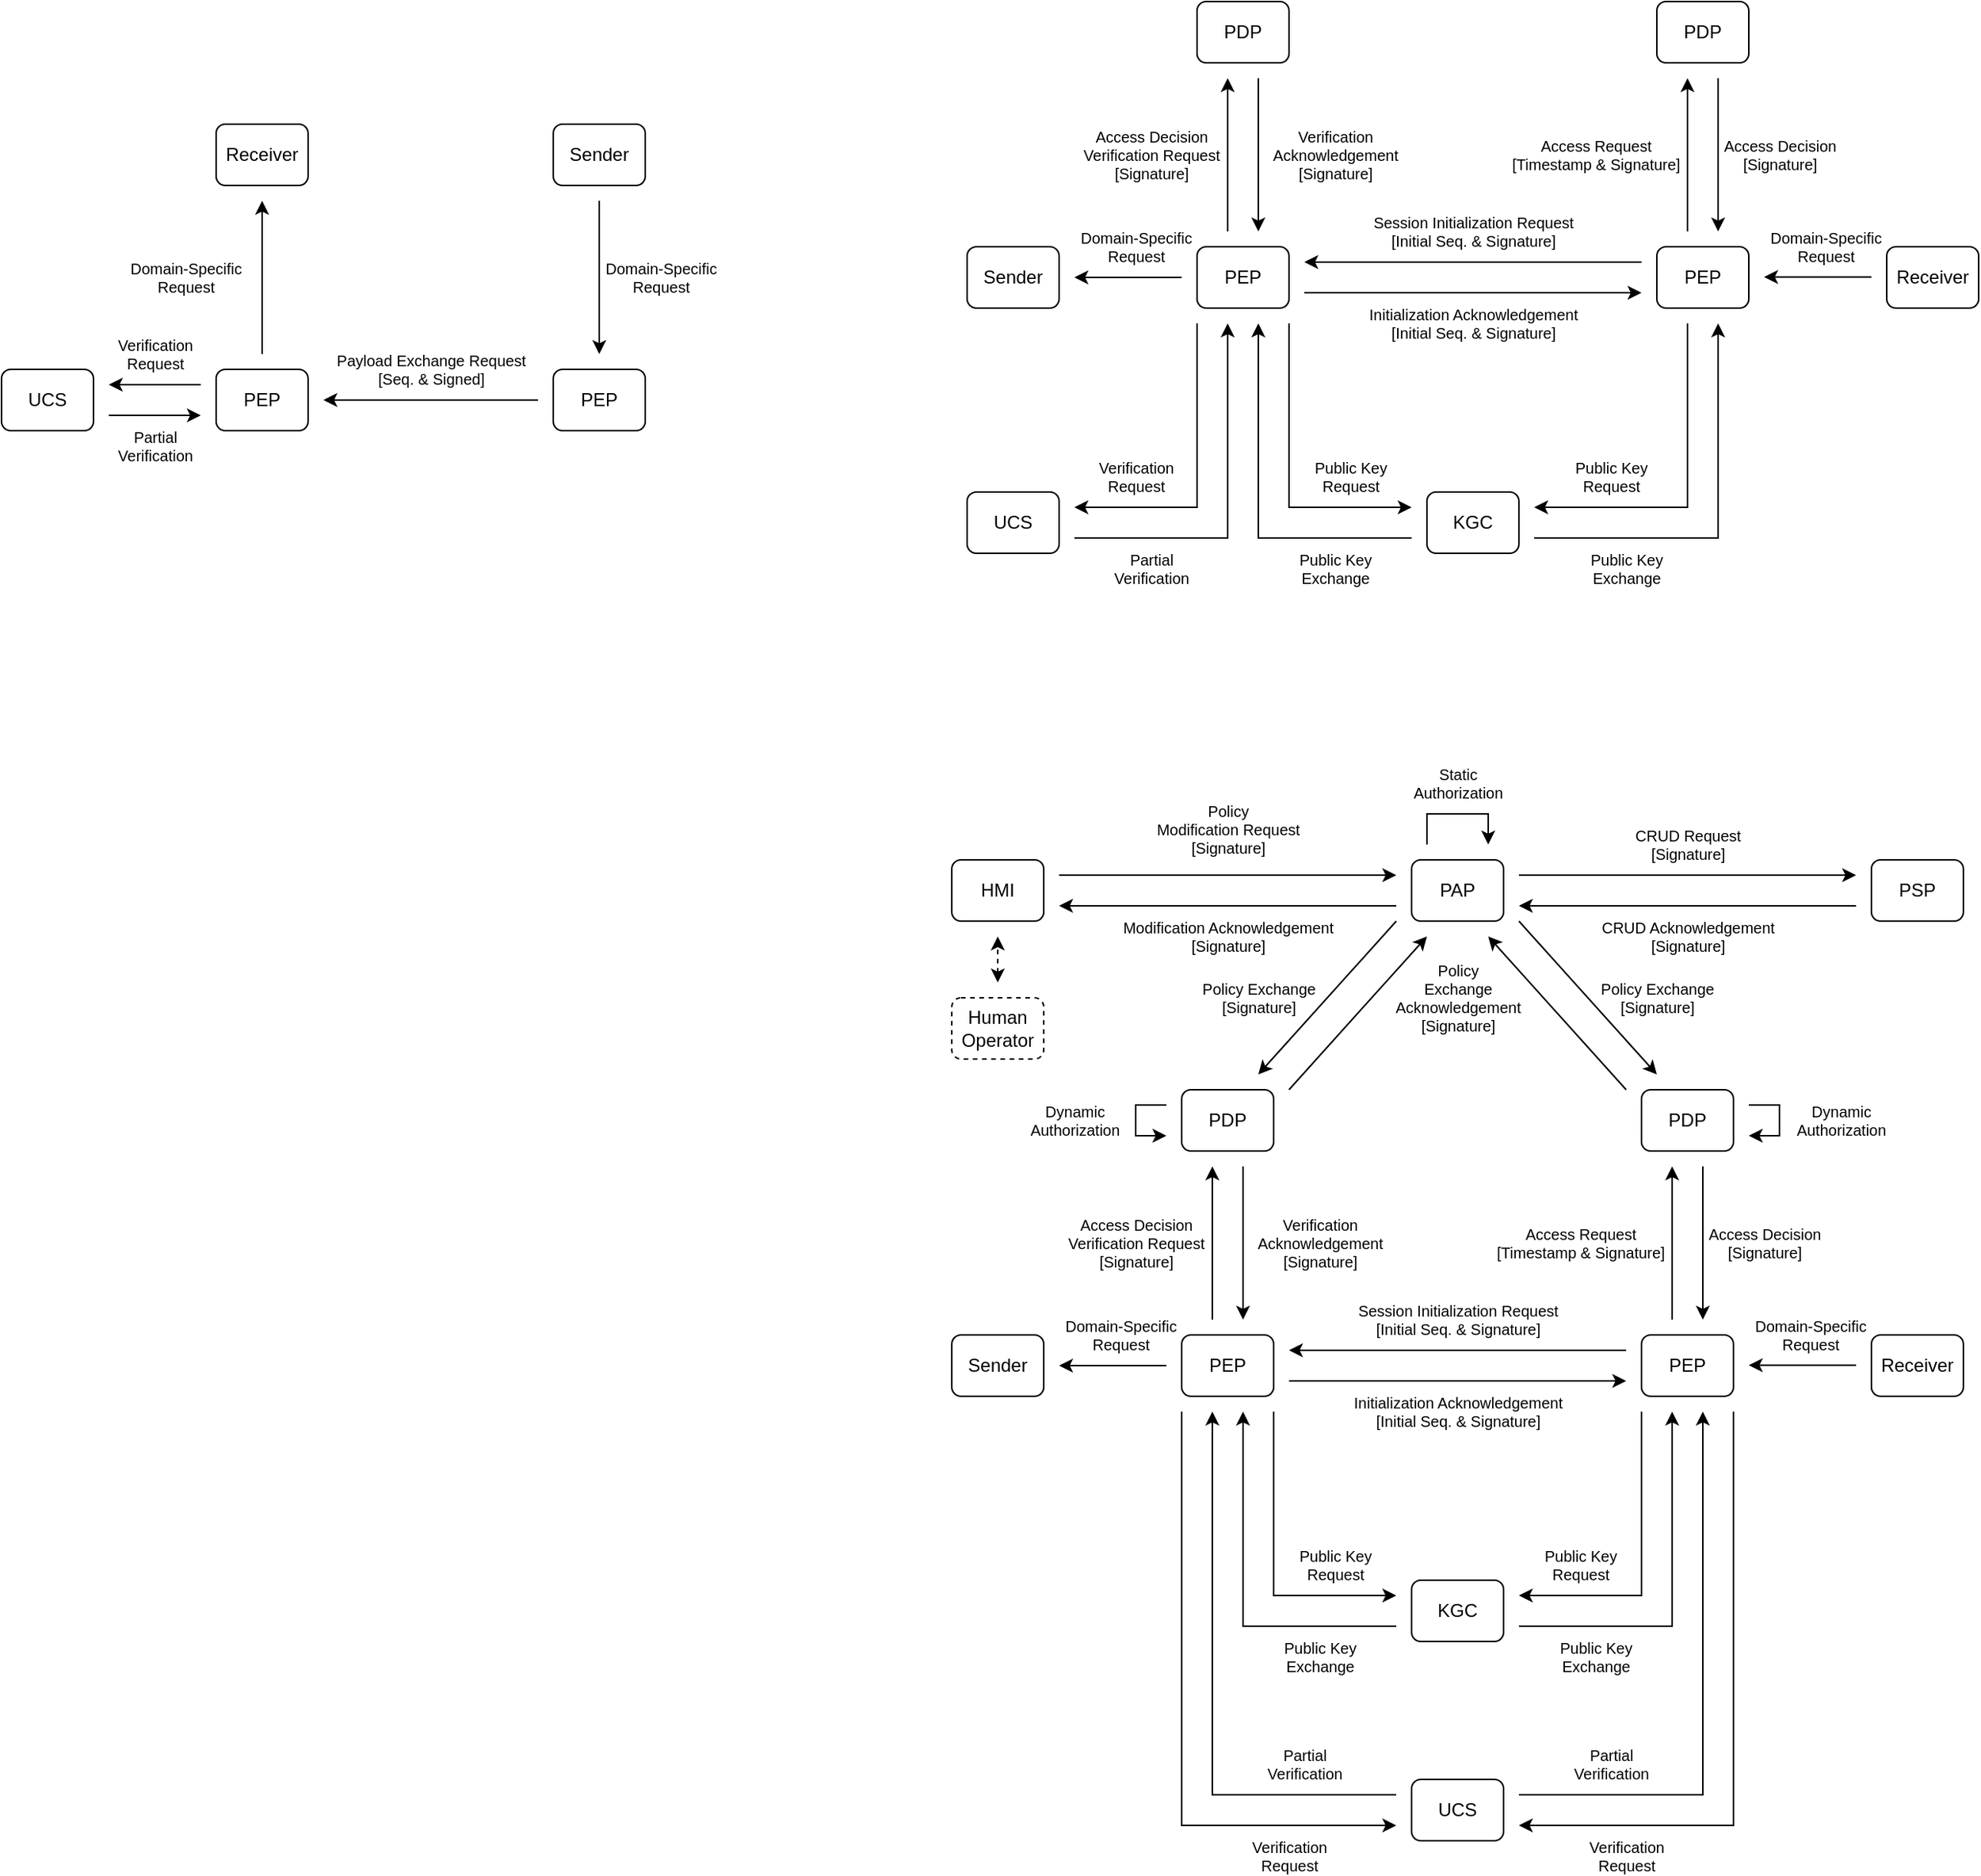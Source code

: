 <mxfile version="24.6.4" type="device">
  <diagram name="Page-1" id="Sx6cnYfhKBIANFqM2tHo">
    <mxGraphModel dx="608" dy="537" grid="1" gridSize="10" guides="1" tooltips="1" connect="1" arrows="1" fold="1" page="1" pageScale="1" pageWidth="540" pageHeight="200" math="0" shadow="0">
      <root>
        <mxCell id="0" />
        <mxCell id="1" parent="0" />
        <mxCell id="4zwiTL4ddY7CS9pdVhmB-1" value="PEP" style="rounded=1;whiteSpace=wrap;html=1;fontSize=12;" vertex="1" parent="1">
          <mxGeometry x="160" y="80" width="60" height="40" as="geometry" />
        </mxCell>
        <mxCell id="4zwiTL4ddY7CS9pdVhmB-3" value="PEP" style="rounded=1;whiteSpace=wrap;html=1;fontSize=12;" vertex="1" parent="1">
          <mxGeometry x="380" y="80" width="60" height="40" as="geometry" />
        </mxCell>
        <mxCell id="4zwiTL4ddY7CS9pdVhmB-4" value="Payload Exchange Request&lt;div style=&quot;font-size: 10px;&quot;&gt;[Seq. &amp;amp; Signed]&lt;/div&gt;" style="endArrow=classic;html=1;rounded=0;labelBackgroundColor=none;fontSize=10;" edge="1" parent="1">
          <mxGeometry y="-20" width="50" height="50" relative="1" as="geometry">
            <mxPoint x="370" y="100" as="sourcePoint" />
            <mxPoint x="230" y="100" as="targetPoint" />
            <mxPoint as="offset" />
          </mxGeometry>
        </mxCell>
        <mxCell id="4zwiTL4ddY7CS9pdVhmB-8" value="UCS" style="rounded=1;whiteSpace=wrap;html=1;fontSize=12;" vertex="1" parent="1">
          <mxGeometry x="20" y="80" width="60" height="40" as="geometry" />
        </mxCell>
        <mxCell id="4zwiTL4ddY7CS9pdVhmB-9" value="Verification&lt;div style=&quot;font-size: 10px;&quot;&gt;Request&lt;/div&gt;" style="endArrow=classic;html=1;rounded=0;labelBackgroundColor=none;fontSize=10;" edge="1" parent="1">
          <mxGeometry y="-20" width="50" height="50" relative="1" as="geometry">
            <mxPoint x="150" y="90" as="sourcePoint" />
            <mxPoint x="90" y="90" as="targetPoint" />
            <mxPoint as="offset" />
          </mxGeometry>
        </mxCell>
        <mxCell id="4zwiTL4ddY7CS9pdVhmB-10" value="Partial&lt;div style=&quot;font-size: 10px;&quot;&gt;Verification&lt;/div&gt;" style="endArrow=classic;html=1;rounded=0;labelBackgroundColor=none;fontSize=10;" edge="1" parent="1">
          <mxGeometry y="-20" width="50" height="50" relative="1" as="geometry">
            <mxPoint x="90" y="110" as="sourcePoint" />
            <mxPoint x="150" y="110" as="targetPoint" />
            <mxPoint as="offset" />
          </mxGeometry>
        </mxCell>
        <mxCell id="4zwiTL4ddY7CS9pdVhmB-12" value="Sender" style="rounded=1;whiteSpace=wrap;html=1;fontSize=12;" vertex="1" parent="1">
          <mxGeometry x="380" y="-80" width="60" height="40" as="geometry" />
        </mxCell>
        <mxCell id="4zwiTL4ddY7CS9pdVhmB-15" value="Domain-Specific&lt;div&gt;Request&lt;/div&gt;" style="endArrow=classic;html=1;rounded=0;labelBackgroundColor=none;fontSize=10;align=center;" edge="1" parent="1">
          <mxGeometry y="40" width="50" height="50" relative="1" as="geometry">
            <mxPoint x="410" y="-30" as="sourcePoint" />
            <mxPoint x="410" y="70" as="targetPoint" />
            <mxPoint as="offset" />
          </mxGeometry>
        </mxCell>
        <mxCell id="4zwiTL4ddY7CS9pdVhmB-16" value="Receiver" style="rounded=1;whiteSpace=wrap;html=1;fontSize=12;" vertex="1" parent="1">
          <mxGeometry x="160" y="-80" width="60" height="40" as="geometry" />
        </mxCell>
        <mxCell id="4zwiTL4ddY7CS9pdVhmB-17" value="Domain-Specific&lt;div&gt;Request&lt;/div&gt;" style="endArrow=classic;html=1;rounded=0;labelBackgroundColor=none;fontSize=10;align=center;" edge="1" parent="1">
          <mxGeometry y="50" width="50" height="50" relative="1" as="geometry">
            <mxPoint x="190" y="70" as="sourcePoint" />
            <mxPoint x="190" y="-30" as="targetPoint" />
            <mxPoint as="offset" />
          </mxGeometry>
        </mxCell>
        <mxCell id="4zwiTL4ddY7CS9pdVhmB-18" value="PEP" style="rounded=1;whiteSpace=wrap;html=1;fontSize=12;" vertex="1" parent="1">
          <mxGeometry x="800" width="60" height="40" as="geometry" />
        </mxCell>
        <mxCell id="4zwiTL4ddY7CS9pdVhmB-19" value="PEP" style="rounded=1;whiteSpace=wrap;html=1;fontSize=12;" vertex="1" parent="1">
          <mxGeometry x="1100" width="60" height="40" as="geometry" />
        </mxCell>
        <mxCell id="4zwiTL4ddY7CS9pdVhmB-20" value="Session Initialization Request&lt;div style=&quot;font-size: 10px;&quot;&gt;[Initial Seq. &amp;amp; Signature]&lt;/div&gt;" style="endArrow=classic;html=1;rounded=0;labelBackgroundColor=none;fontSize=10;" edge="1" parent="1">
          <mxGeometry y="-20" width="50" height="50" relative="1" as="geometry">
            <mxPoint x="1090" y="10" as="sourcePoint" />
            <mxPoint x="870" y="10" as="targetPoint" />
            <mxPoint as="offset" />
          </mxGeometry>
        </mxCell>
        <mxCell id="4zwiTL4ddY7CS9pdVhmB-21" value="Initialization Acknowledgement&lt;div style=&quot;font-size: 10px;&quot;&gt;[Initial Seq. &amp;amp; Signature]&lt;/div&gt;" style="endArrow=classic;html=1;rounded=0;labelBackgroundColor=none;fontSize=10;" edge="1" parent="1">
          <mxGeometry y="-20" width="50" height="50" relative="1" as="geometry">
            <mxPoint x="870" y="30" as="sourcePoint" />
            <mxPoint x="1090" y="30" as="targetPoint" />
            <mxPoint as="offset" />
          </mxGeometry>
        </mxCell>
        <mxCell id="4zwiTL4ddY7CS9pdVhmB-22" value="PDP" style="rounded=1;whiteSpace=wrap;html=1;fontSize=12;" vertex="1" parent="1">
          <mxGeometry x="1100" y="-160" width="60" height="40" as="geometry" />
        </mxCell>
        <mxCell id="4zwiTL4ddY7CS9pdVhmB-23" value="PDP" style="rounded=1;whiteSpace=wrap;html=1;fontSize=12;" vertex="1" parent="1">
          <mxGeometry x="800" y="-160" width="60" height="40" as="geometry" />
        </mxCell>
        <mxCell id="4zwiTL4ddY7CS9pdVhmB-24" value="Access&amp;nbsp;&lt;span style=&quot;background-color: initial;&quot;&gt;Request&lt;/span&gt;&lt;div&gt;&lt;div style=&quot;font-size: 10px;&quot;&gt;[Timestamp &amp;amp; Signature]&lt;/div&gt;&lt;/div&gt;" style="endArrow=classic;html=1;rounded=0;labelBackgroundColor=none;fontSize=10;" edge="1" parent="1">
          <mxGeometry y="60" width="50" height="50" relative="1" as="geometry">
            <mxPoint x="1120" y="-10" as="sourcePoint" />
            <mxPoint x="1120" y="-110" as="targetPoint" />
            <mxPoint as="offset" />
          </mxGeometry>
        </mxCell>
        <mxCell id="4zwiTL4ddY7CS9pdVhmB-25" value="Access Decision&lt;div style=&quot;font-size: 10px;&quot;&gt;[Signature]&lt;/div&gt;" style="endArrow=classic;html=1;rounded=0;labelBackgroundColor=none;fontSize=10;" edge="1" parent="1">
          <mxGeometry y="40" width="50" height="50" relative="1" as="geometry">
            <mxPoint x="1140" y="-110" as="sourcePoint" />
            <mxPoint x="1140" y="-10" as="targetPoint" />
            <mxPoint as="offset" />
          </mxGeometry>
        </mxCell>
        <mxCell id="4zwiTL4ddY7CS9pdVhmB-26" value="&lt;div&gt;Access Decision&lt;/div&gt;Verification&amp;nbsp;&lt;span style=&quot;background-color: initial;&quot;&gt;Request&lt;/span&gt;&lt;div&gt;&lt;div style=&quot;font-size: 10px;&quot;&gt;[Signature]&lt;/div&gt;&lt;/div&gt;" style="endArrow=classic;html=1;rounded=0;labelBackgroundColor=none;fontSize=10;" edge="1" parent="1">
          <mxGeometry y="50" width="50" height="50" relative="1" as="geometry">
            <mxPoint x="820" y="-10" as="sourcePoint" />
            <mxPoint x="820" y="-110" as="targetPoint" />
            <mxPoint as="offset" />
          </mxGeometry>
        </mxCell>
        <mxCell id="4zwiTL4ddY7CS9pdVhmB-27" value="Verification&lt;div&gt;Acknowledgement&lt;br&gt;&lt;div style=&quot;font-size: 10px;&quot;&gt;[Signature]&lt;/div&gt;&lt;/div&gt;" style="endArrow=classic;html=1;rounded=0;labelBackgroundColor=none;fontSize=10;" edge="1" parent="1">
          <mxGeometry y="50" width="50" height="50" relative="1" as="geometry">
            <mxPoint x="840" y="-110" as="sourcePoint" />
            <mxPoint x="840" y="-10" as="targetPoint" />
            <mxPoint as="offset" />
          </mxGeometry>
        </mxCell>
        <mxCell id="4zwiTL4ddY7CS9pdVhmB-28" value="UCS" style="rounded=1;whiteSpace=wrap;html=1;fontSize=12;" vertex="1" parent="1">
          <mxGeometry x="650" y="160" width="60" height="40" as="geometry" />
        </mxCell>
        <mxCell id="4zwiTL4ddY7CS9pdVhmB-31" value="KGC" style="rounded=1;whiteSpace=wrap;html=1;fontSize=12;" vertex="1" parent="1">
          <mxGeometry x="950" y="160" width="60" height="40" as="geometry" />
        </mxCell>
        <mxCell id="4zwiTL4ddY7CS9pdVhmB-32" value="&lt;div&gt;Public Key&lt;/div&gt;&lt;div&gt;Exchange&lt;/div&gt;" style="endArrow=classic;html=1;rounded=0;labelBackgroundColor=none;fontSize=10;" edge="1" parent="1">
          <mxGeometry x="-0.583" y="20" width="50" height="50" relative="1" as="geometry">
            <mxPoint x="940" y="190" as="sourcePoint" />
            <mxPoint x="840" y="50" as="targetPoint" />
            <mxPoint as="offset" />
            <Array as="points">
              <mxPoint x="840" y="190" />
            </Array>
          </mxGeometry>
        </mxCell>
        <mxCell id="4zwiTL4ddY7CS9pdVhmB-33" value="Public Key&lt;div&gt;Request&lt;/div&gt;" style="endArrow=classic;html=1;rounded=0;labelBackgroundColor=none;fontSize=10;" edge="1" parent="1">
          <mxGeometry x="0.6" y="20" width="50" height="50" relative="1" as="geometry">
            <mxPoint x="860" y="50" as="sourcePoint" />
            <mxPoint x="940" y="170" as="targetPoint" />
            <mxPoint as="offset" />
            <Array as="points">
              <mxPoint x="860" y="170" />
            </Array>
          </mxGeometry>
        </mxCell>
        <mxCell id="4zwiTL4ddY7CS9pdVhmB-34" value="&lt;div&gt;Public Key&lt;/div&gt;&lt;div&gt;Request&lt;/div&gt;" style="endArrow=classic;html=1;rounded=0;labelBackgroundColor=none;fontSize=10;" edge="1" parent="1">
          <mxGeometry x="0.545" y="-20" width="50" height="50" relative="1" as="geometry">
            <mxPoint x="1120" y="50" as="sourcePoint" />
            <mxPoint x="1020" y="170" as="targetPoint" />
            <mxPoint as="offset" />
            <Array as="points">
              <mxPoint x="1120" y="170" />
            </Array>
          </mxGeometry>
        </mxCell>
        <mxCell id="4zwiTL4ddY7CS9pdVhmB-35" value="&lt;div&gt;Public Key&lt;/div&gt;&lt;div&gt;Exchange&lt;/div&gt;" style="endArrow=classic;html=1;rounded=0;labelBackgroundColor=none;fontSize=10;" edge="1" parent="1">
          <mxGeometry x="-0.538" y="-20" width="50" height="50" relative="1" as="geometry">
            <mxPoint x="1020" y="190" as="sourcePoint" />
            <mxPoint x="1140" y="50" as="targetPoint" />
            <mxPoint as="offset" />
            <Array as="points">
              <mxPoint x="1140" y="190" />
            </Array>
          </mxGeometry>
        </mxCell>
        <mxCell id="4zwiTL4ddY7CS9pdVhmB-36" value="&lt;div&gt;Partial&lt;/div&gt;&lt;div&gt;Verification&lt;/div&gt;" style="endArrow=classic;html=1;rounded=0;labelBackgroundColor=none;fontSize=10;" edge="1" parent="1">
          <mxGeometry x="-0.583" y="-20" width="50" height="50" relative="1" as="geometry">
            <mxPoint x="720" y="190" as="sourcePoint" />
            <mxPoint x="820" y="50" as="targetPoint" />
            <mxPoint as="offset" />
            <Array as="points">
              <mxPoint x="820" y="190" />
            </Array>
          </mxGeometry>
        </mxCell>
        <mxCell id="4zwiTL4ddY7CS9pdVhmB-37" value="Verification&lt;div&gt;Request&lt;/div&gt;" style="endArrow=classic;html=1;rounded=0;labelBackgroundColor=none;fontSize=10;" edge="1" parent="1">
          <mxGeometry x="0.6" y="-20" width="50" height="50" relative="1" as="geometry">
            <mxPoint x="800" y="50" as="sourcePoint" />
            <mxPoint x="720" y="170" as="targetPoint" />
            <mxPoint as="offset" />
            <Array as="points">
              <mxPoint x="800" y="170" />
            </Array>
          </mxGeometry>
        </mxCell>
        <mxCell id="4zwiTL4ddY7CS9pdVhmB-38" value="Sender" style="rounded=1;whiteSpace=wrap;html=1;fontSize=12;" vertex="1" parent="1">
          <mxGeometry x="650" width="60" height="40" as="geometry" />
        </mxCell>
        <mxCell id="4zwiTL4ddY7CS9pdVhmB-39" value="Domain-Specific&lt;div&gt;Request&lt;/div&gt;" style="endArrow=classic;html=1;rounded=0;labelBackgroundColor=none;fontSize=10;align=center;" edge="1" parent="1">
          <mxGeometry x="-0.143" y="-20" width="50" height="50" relative="1" as="geometry">
            <mxPoint x="790" y="20" as="sourcePoint" />
            <mxPoint x="720" y="20" as="targetPoint" />
            <mxPoint as="offset" />
          </mxGeometry>
        </mxCell>
        <mxCell id="4zwiTL4ddY7CS9pdVhmB-40" value="Receiver" style="rounded=1;whiteSpace=wrap;html=1;fontSize=12;" vertex="1" parent="1">
          <mxGeometry x="1250" width="60" height="40" as="geometry" />
        </mxCell>
        <mxCell id="4zwiTL4ddY7CS9pdVhmB-41" value="Domain-Specific&lt;div&gt;Request&lt;/div&gt;" style="endArrow=classic;html=1;rounded=0;labelBackgroundColor=none;fontSize=10;align=center;" edge="1" parent="1">
          <mxGeometry x="-0.143" y="-20" width="50" height="50" relative="1" as="geometry">
            <mxPoint x="1240" y="19.71" as="sourcePoint" />
            <mxPoint x="1170" y="19.71" as="targetPoint" />
            <mxPoint as="offset" />
          </mxGeometry>
        </mxCell>
        <mxCell id="4zwiTL4ddY7CS9pdVhmB-42" value="PEP" style="rounded=1;whiteSpace=wrap;html=1;fontSize=12;" vertex="1" parent="1">
          <mxGeometry x="790" y="710" width="60" height="40" as="geometry" />
        </mxCell>
        <mxCell id="4zwiTL4ddY7CS9pdVhmB-43" value="PEP" style="rounded=1;whiteSpace=wrap;html=1;fontSize=12;" vertex="1" parent="1">
          <mxGeometry x="1090" y="710" width="60" height="40" as="geometry" />
        </mxCell>
        <mxCell id="4zwiTL4ddY7CS9pdVhmB-44" value="Session Initialization Request&lt;div style=&quot;font-size: 10px;&quot;&gt;[Initial Seq. &amp;amp; Signature]&lt;/div&gt;" style="endArrow=classic;html=1;rounded=0;labelBackgroundColor=none;fontSize=10;" edge="1" parent="1">
          <mxGeometry y="-20" width="50" height="50" relative="1" as="geometry">
            <mxPoint x="1080" y="720" as="sourcePoint" />
            <mxPoint x="860" y="720" as="targetPoint" />
            <mxPoint as="offset" />
          </mxGeometry>
        </mxCell>
        <mxCell id="4zwiTL4ddY7CS9pdVhmB-45" value="Initialization Acknowledgement&lt;div style=&quot;font-size: 10px;&quot;&gt;[Initial Seq. &amp;amp; Signature]&lt;/div&gt;" style="endArrow=classic;html=1;rounded=0;labelBackgroundColor=none;fontSize=10;" edge="1" parent="1">
          <mxGeometry y="-20" width="50" height="50" relative="1" as="geometry">
            <mxPoint x="860" y="740" as="sourcePoint" />
            <mxPoint x="1080" y="740" as="targetPoint" />
            <mxPoint as="offset" />
          </mxGeometry>
        </mxCell>
        <mxCell id="4zwiTL4ddY7CS9pdVhmB-46" value="PDP" style="rounded=1;whiteSpace=wrap;html=1;fontSize=12;" vertex="1" parent="1">
          <mxGeometry x="1090" y="550" width="60" height="40" as="geometry" />
        </mxCell>
        <mxCell id="4zwiTL4ddY7CS9pdVhmB-47" value="PDP" style="rounded=1;whiteSpace=wrap;html=1;fontSize=12;" vertex="1" parent="1">
          <mxGeometry x="790" y="550" width="60" height="40" as="geometry" />
        </mxCell>
        <mxCell id="4zwiTL4ddY7CS9pdVhmB-48" value="Access&amp;nbsp;&lt;span style=&quot;background-color: initial;&quot;&gt;Request&lt;/span&gt;&lt;div&gt;&lt;div style=&quot;font-size: 10px;&quot;&gt;[Timestamp &amp;amp; Signature]&lt;/div&gt;&lt;/div&gt;" style="endArrow=classic;html=1;rounded=0;labelBackgroundColor=none;fontSize=10;" edge="1" parent="1">
          <mxGeometry y="60" width="50" height="50" relative="1" as="geometry">
            <mxPoint x="1110" y="700" as="sourcePoint" />
            <mxPoint x="1110" y="600" as="targetPoint" />
            <mxPoint as="offset" />
          </mxGeometry>
        </mxCell>
        <mxCell id="4zwiTL4ddY7CS9pdVhmB-49" value="Access Decision&lt;div style=&quot;font-size: 10px;&quot;&gt;[Signature]&lt;/div&gt;" style="endArrow=classic;html=1;rounded=0;labelBackgroundColor=none;fontSize=10;" edge="1" parent="1">
          <mxGeometry y="40" width="50" height="50" relative="1" as="geometry">
            <mxPoint x="1130" y="600" as="sourcePoint" />
            <mxPoint x="1130" y="700" as="targetPoint" />
            <mxPoint as="offset" />
          </mxGeometry>
        </mxCell>
        <mxCell id="4zwiTL4ddY7CS9pdVhmB-50" value="&lt;div&gt;Access Decision&lt;/div&gt;Verification&amp;nbsp;&lt;span style=&quot;background-color: initial;&quot;&gt;Request&lt;/span&gt;&lt;div&gt;&lt;div style=&quot;font-size: 10px;&quot;&gt;[Signature]&lt;/div&gt;&lt;/div&gt;" style="endArrow=classic;html=1;rounded=0;labelBackgroundColor=none;fontSize=10;" edge="1" parent="1">
          <mxGeometry y="50" width="50" height="50" relative="1" as="geometry">
            <mxPoint x="810" y="700" as="sourcePoint" />
            <mxPoint x="810" y="600" as="targetPoint" />
            <mxPoint as="offset" />
          </mxGeometry>
        </mxCell>
        <mxCell id="4zwiTL4ddY7CS9pdVhmB-51" value="Verification&lt;div&gt;Acknowledgement&lt;br&gt;&lt;div style=&quot;font-size: 10px;&quot;&gt;[Signature]&lt;/div&gt;&lt;/div&gt;" style="endArrow=classic;html=1;rounded=0;labelBackgroundColor=none;fontSize=10;" edge="1" parent="1">
          <mxGeometry y="50" width="50" height="50" relative="1" as="geometry">
            <mxPoint x="830" y="600" as="sourcePoint" />
            <mxPoint x="830" y="700" as="targetPoint" />
            <mxPoint as="offset" />
          </mxGeometry>
        </mxCell>
        <mxCell id="4zwiTL4ddY7CS9pdVhmB-52" value="UCS" style="rounded=1;whiteSpace=wrap;html=1;fontSize=12;" vertex="1" parent="1">
          <mxGeometry x="940" y="1000" width="60" height="40" as="geometry" />
        </mxCell>
        <mxCell id="4zwiTL4ddY7CS9pdVhmB-53" value="KGC" style="rounded=1;whiteSpace=wrap;html=1;fontSize=12;" vertex="1" parent="1">
          <mxGeometry x="940" y="870" width="60" height="40" as="geometry" />
        </mxCell>
        <mxCell id="4zwiTL4ddY7CS9pdVhmB-54" value="&lt;div&gt;Public Key&lt;/div&gt;&lt;div&gt;Exchange&lt;/div&gt;" style="endArrow=classic;html=1;rounded=0;labelBackgroundColor=none;fontSize=10;" edge="1" parent="1">
          <mxGeometry x="-0.583" y="20" width="50" height="50" relative="1" as="geometry">
            <mxPoint x="930" y="900" as="sourcePoint" />
            <mxPoint x="830" y="760" as="targetPoint" />
            <mxPoint as="offset" />
            <Array as="points">
              <mxPoint x="830" y="900" />
            </Array>
          </mxGeometry>
        </mxCell>
        <mxCell id="4zwiTL4ddY7CS9pdVhmB-55" value="Public Key&lt;div&gt;Request&lt;/div&gt;" style="endArrow=classic;html=1;rounded=0;labelBackgroundColor=none;fontSize=10;" edge="1" parent="1">
          <mxGeometry x="0.6" y="20" width="50" height="50" relative="1" as="geometry">
            <mxPoint x="850" y="760" as="sourcePoint" />
            <mxPoint x="930" y="880" as="targetPoint" />
            <mxPoint as="offset" />
            <Array as="points">
              <mxPoint x="850" y="880" />
            </Array>
          </mxGeometry>
        </mxCell>
        <mxCell id="4zwiTL4ddY7CS9pdVhmB-56" value="&lt;div&gt;Public Key&lt;/div&gt;&lt;div&gt;Request&lt;/div&gt;" style="endArrow=classic;html=1;rounded=0;labelBackgroundColor=none;fontSize=10;" edge="1" parent="1">
          <mxGeometry x="0.6" y="-20" width="50" height="50" relative="1" as="geometry">
            <mxPoint x="1090" y="760" as="sourcePoint" />
            <mxPoint x="1010" y="880" as="targetPoint" />
            <mxPoint as="offset" />
            <Array as="points">
              <mxPoint x="1090" y="880" />
            </Array>
          </mxGeometry>
        </mxCell>
        <mxCell id="4zwiTL4ddY7CS9pdVhmB-57" value="&lt;div&gt;Public Key&lt;/div&gt;&lt;div&gt;Exchange&lt;/div&gt;" style="endArrow=classic;html=1;rounded=0;labelBackgroundColor=none;fontSize=10;" edge="1" parent="1">
          <mxGeometry x="-0.583" y="-20" width="50" height="50" relative="1" as="geometry">
            <mxPoint x="1010" y="900" as="sourcePoint" />
            <mxPoint x="1110" y="760" as="targetPoint" />
            <mxPoint as="offset" />
            <Array as="points">
              <mxPoint x="1110" y="900" />
            </Array>
          </mxGeometry>
        </mxCell>
        <mxCell id="4zwiTL4ddY7CS9pdVhmB-58" value="&lt;div&gt;Partial&lt;/div&gt;&lt;div&gt;Verification&lt;/div&gt;" style="endArrow=classic;html=1;rounded=0;labelBackgroundColor=none;fontSize=10;" edge="1" parent="1">
          <mxGeometry x="-0.676" y="-20" width="50" height="50" relative="1" as="geometry">
            <mxPoint x="930" y="1010" as="sourcePoint" />
            <mxPoint x="810" y="760" as="targetPoint" />
            <mxPoint as="offset" />
            <Array as="points">
              <mxPoint x="810" y="1010" />
            </Array>
          </mxGeometry>
        </mxCell>
        <mxCell id="4zwiTL4ddY7CS9pdVhmB-59" value="Verification&lt;div&gt;Request&lt;/div&gt;" style="endArrow=classic;html=1;rounded=0;labelBackgroundColor=none;fontSize=10;" edge="1" parent="1">
          <mxGeometry x="0.658" y="-20" width="50" height="50" relative="1" as="geometry">
            <mxPoint x="790" y="760" as="sourcePoint" />
            <mxPoint x="930" y="1030" as="targetPoint" />
            <mxPoint as="offset" />
            <Array as="points">
              <mxPoint x="790" y="1030" />
            </Array>
          </mxGeometry>
        </mxCell>
        <mxCell id="4zwiTL4ddY7CS9pdVhmB-60" value="Sender" style="rounded=1;whiteSpace=wrap;html=1;fontSize=12;" vertex="1" parent="1">
          <mxGeometry x="640" y="710" width="60" height="40" as="geometry" />
        </mxCell>
        <mxCell id="4zwiTL4ddY7CS9pdVhmB-61" value="Domain-Specific&lt;div&gt;Request&lt;/div&gt;" style="endArrow=classic;html=1;rounded=0;labelBackgroundColor=none;fontSize=10;align=center;" edge="1" parent="1">
          <mxGeometry x="-0.143" y="-20" width="50" height="50" relative="1" as="geometry">
            <mxPoint x="780" y="730" as="sourcePoint" />
            <mxPoint x="710" y="730" as="targetPoint" />
            <mxPoint as="offset" />
          </mxGeometry>
        </mxCell>
        <mxCell id="4zwiTL4ddY7CS9pdVhmB-62" value="Receiver" style="rounded=1;whiteSpace=wrap;html=1;fontSize=12;" vertex="1" parent="1">
          <mxGeometry x="1240" y="710" width="60" height="40" as="geometry" />
        </mxCell>
        <mxCell id="4zwiTL4ddY7CS9pdVhmB-63" value="Domain-Specific&lt;div&gt;Request&lt;/div&gt;" style="endArrow=classic;html=1;rounded=0;labelBackgroundColor=none;fontSize=10;align=center;" edge="1" parent="1">
          <mxGeometry x="-0.143" y="-20" width="50" height="50" relative="1" as="geometry">
            <mxPoint x="1230" y="729.71" as="sourcePoint" />
            <mxPoint x="1160" y="729.71" as="targetPoint" />
            <mxPoint as="offset" />
          </mxGeometry>
        </mxCell>
        <mxCell id="4zwiTL4ddY7CS9pdVhmB-64" value="&lt;div&gt;Partial&lt;/div&gt;&lt;div&gt;Verification&lt;/div&gt;" style="endArrow=classic;html=1;rounded=0;labelBackgroundColor=none;fontSize=10;" edge="1" parent="1">
          <mxGeometry x="-0.676" y="20" width="50" height="50" relative="1" as="geometry">
            <mxPoint x="1010" y="1010" as="sourcePoint" />
            <mxPoint x="1130" y="760" as="targetPoint" />
            <mxPoint as="offset" />
            <Array as="points">
              <mxPoint x="1130" y="1010" />
            </Array>
          </mxGeometry>
        </mxCell>
        <mxCell id="4zwiTL4ddY7CS9pdVhmB-65" value="Verification&lt;div&gt;Request&lt;/div&gt;" style="endArrow=classic;html=1;rounded=0;labelBackgroundColor=none;fontSize=10;" edge="1" parent="1">
          <mxGeometry x="0.658" y="20" width="50" height="50" relative="1" as="geometry">
            <mxPoint x="1150" y="760" as="sourcePoint" />
            <mxPoint x="1010" y="1030" as="targetPoint" />
            <mxPoint as="offset" />
            <Array as="points">
              <mxPoint x="1150" y="1030" />
            </Array>
          </mxGeometry>
        </mxCell>
        <mxCell id="4zwiTL4ddY7CS9pdVhmB-66" value="Dynamic&lt;div&gt;Authorization&lt;/div&gt;" style="endArrow=classic;html=1;rounded=0;labelBackgroundColor=none;fontSize=10;" edge="1" parent="1">
          <mxGeometry y="-40" width="50" height="50" relative="1" as="geometry">
            <mxPoint x="780" y="560" as="sourcePoint" />
            <mxPoint x="780" y="580" as="targetPoint" />
            <mxPoint as="offset" />
            <Array as="points">
              <mxPoint x="760" y="560" />
              <mxPoint x="760" y="580" />
            </Array>
          </mxGeometry>
        </mxCell>
        <mxCell id="4zwiTL4ddY7CS9pdVhmB-67" value="Dynamic&lt;div&gt;Authorization&lt;/div&gt;" style="endArrow=classic;html=1;rounded=0;labelBackgroundColor=none;fontSize=10;" edge="1" parent="1">
          <mxGeometry y="40" width="50" height="50" relative="1" as="geometry">
            <mxPoint x="1160" y="560" as="sourcePoint" />
            <mxPoint x="1160" y="580" as="targetPoint" />
            <mxPoint as="offset" />
            <Array as="points">
              <mxPoint x="1180" y="560" />
              <mxPoint x="1180" y="580" />
            </Array>
          </mxGeometry>
        </mxCell>
        <mxCell id="4zwiTL4ddY7CS9pdVhmB-68" value="PAP" style="rounded=1;whiteSpace=wrap;html=1;fontSize=12;" vertex="1" parent="1">
          <mxGeometry x="940" y="400" width="60" height="40" as="geometry" />
        </mxCell>
        <mxCell id="4zwiTL4ddY7CS9pdVhmB-69" value="PSP" style="rounded=1;whiteSpace=wrap;html=1;fontSize=12;" vertex="1" parent="1">
          <mxGeometry x="1240" y="400" width="60" height="40" as="geometry" />
        </mxCell>
        <mxCell id="4zwiTL4ddY7CS9pdVhmB-70" value="Human&lt;div&gt;Operator&lt;/div&gt;" style="rounded=1;whiteSpace=wrap;html=1;fontSize=12;dashed=1;" vertex="1" parent="1">
          <mxGeometry x="640" y="490" width="60" height="40" as="geometry" />
        </mxCell>
        <mxCell id="4zwiTL4ddY7CS9pdVhmB-71" value="Policy&lt;div&gt;Modification&amp;nbsp;&lt;span style=&quot;background-color: initial;&quot;&gt;Request&lt;/span&gt;&lt;div&gt;&lt;span style=&quot;background-color: initial;&quot;&gt;[Signature]&lt;/span&gt;&lt;/div&gt;&lt;/div&gt;" style="endArrow=classic;html=1;rounded=0;labelBackgroundColor=none;fontSize=10;" edge="1" parent="1">
          <mxGeometry y="30" width="50" height="50" relative="1" as="geometry">
            <mxPoint x="710" y="410" as="sourcePoint" />
            <mxPoint x="930" y="410" as="targetPoint" />
            <mxPoint as="offset" />
            <Array as="points" />
          </mxGeometry>
        </mxCell>
        <mxCell id="4zwiTL4ddY7CS9pdVhmB-73" value="CRUD Request&lt;div&gt;[Signature]&lt;/div&gt;" style="endArrow=classic;html=1;rounded=0;labelBackgroundColor=none;fontSize=10;" edge="1" parent="1">
          <mxGeometry y="20" width="50" height="50" relative="1" as="geometry">
            <mxPoint x="1010" y="410" as="sourcePoint" />
            <mxPoint x="1230" y="410" as="targetPoint" />
            <mxPoint as="offset" />
          </mxGeometry>
        </mxCell>
        <mxCell id="4zwiTL4ddY7CS9pdVhmB-74" value="CRUD Acknowledgement&lt;div&gt;[Signature]&lt;/div&gt;" style="endArrow=classic;html=1;rounded=0;labelBackgroundColor=none;fontSize=10;" edge="1" parent="1">
          <mxGeometry y="20" width="50" height="50" relative="1" as="geometry">
            <mxPoint x="1230" y="430" as="sourcePoint" />
            <mxPoint x="1010" y="430" as="targetPoint" />
            <mxPoint as="offset" />
          </mxGeometry>
        </mxCell>
        <mxCell id="4zwiTL4ddY7CS9pdVhmB-75" value="HMI" style="rounded=1;whiteSpace=wrap;html=1;fontSize=12;" vertex="1" parent="1">
          <mxGeometry x="640" y="400" width="60" height="40" as="geometry" />
        </mxCell>
        <mxCell id="4zwiTL4ddY7CS9pdVhmB-76" value="" style="endArrow=classic;html=1;rounded=0;dashed=1;startArrow=classic;startFill=1;" edge="1" parent="1">
          <mxGeometry width="50" height="50" relative="1" as="geometry">
            <mxPoint x="670" y="480" as="sourcePoint" />
            <mxPoint x="670" y="450" as="targetPoint" />
          </mxGeometry>
        </mxCell>
        <mxCell id="4zwiTL4ddY7CS9pdVhmB-77" value="Static&lt;div&gt;Authorization&lt;/div&gt;" style="endArrow=classic;html=1;rounded=0;labelBackgroundColor=none;fontSize=10;" edge="1" parent="1">
          <mxGeometry y="20" width="50" height="50" relative="1" as="geometry">
            <mxPoint x="950" y="390" as="sourcePoint" />
            <mxPoint x="990" y="390" as="targetPoint" />
            <mxPoint as="offset" />
            <Array as="points">
              <mxPoint x="950" y="370" />
              <mxPoint x="990" y="370" />
            </Array>
          </mxGeometry>
        </mxCell>
        <mxCell id="4zwiTL4ddY7CS9pdVhmB-78" value="Policy Exchange&lt;div&gt;[Signature]&lt;/div&gt;" style="endArrow=classic;html=1;rounded=0;labelBackgroundColor=none;fontSize=10;" edge="1" parent="1">
          <mxGeometry x="0.448" y="-33" width="50" height="50" relative="1" as="geometry">
            <mxPoint x="930" y="440" as="sourcePoint" />
            <mxPoint x="840" y="540" as="targetPoint" />
            <mxPoint as="offset" />
          </mxGeometry>
        </mxCell>
        <mxCell id="4zwiTL4ddY7CS9pdVhmB-79" value="&lt;div&gt;Policy&lt;/div&gt;Exchange&lt;div&gt;Acknowledgement&lt;br&gt;&lt;div&gt;[Signature]&lt;/div&gt;&lt;/div&gt;" style="endArrow=classic;html=1;rounded=0;labelBackgroundColor=none;fontSize=10;" edge="1" parent="1">
          <mxGeometry x="0.757" y="-42" width="50" height="50" relative="1" as="geometry">
            <mxPoint x="860" y="550" as="sourcePoint" />
            <mxPoint x="950" y="450" as="targetPoint" />
            <mxPoint as="offset" />
          </mxGeometry>
        </mxCell>
        <mxCell id="4zwiTL4ddY7CS9pdVhmB-80" value="" style="endArrow=classic;html=1;rounded=0;labelBackgroundColor=none;fontSize=10;" edge="1" parent="1">
          <mxGeometry x="0.757" y="-42" width="50" height="50" relative="1" as="geometry">
            <mxPoint x="1080" y="550" as="sourcePoint" />
            <mxPoint x="990" y="450" as="targetPoint" />
            <mxPoint as="offset" />
          </mxGeometry>
        </mxCell>
        <mxCell id="4zwiTL4ddY7CS9pdVhmB-81" value="Policy Exchange&lt;div&gt;[Signature]&lt;/div&gt;" style="endArrow=classic;html=1;rounded=0;labelBackgroundColor=none;fontSize=10;" edge="1" parent="1">
          <mxGeometry x="0.448" y="33" width="50" height="50" relative="1" as="geometry">
            <mxPoint x="1010" y="440" as="sourcePoint" />
            <mxPoint x="1100" y="540" as="targetPoint" />
            <mxPoint as="offset" />
          </mxGeometry>
        </mxCell>
        <mxCell id="4zwiTL4ddY7CS9pdVhmB-82" value="&lt;span style=&quot;background-color: initial;&quot;&gt;Modification Acknowledgement&lt;/span&gt;&lt;div&gt;&lt;div&gt;&lt;span style=&quot;background-color: initial;&quot;&gt;[Signature]&lt;/span&gt;&lt;/div&gt;&lt;/div&gt;" style="endArrow=classic;html=1;rounded=0;labelBackgroundColor=none;fontSize=10;" edge="1" parent="1">
          <mxGeometry y="20" width="50" height="50" relative="1" as="geometry">
            <mxPoint x="930" y="430" as="sourcePoint" />
            <mxPoint x="710" y="430" as="targetPoint" />
            <mxPoint as="offset" />
            <Array as="points">
              <mxPoint x="930" y="430" />
            </Array>
          </mxGeometry>
        </mxCell>
      </root>
    </mxGraphModel>
  </diagram>
</mxfile>
